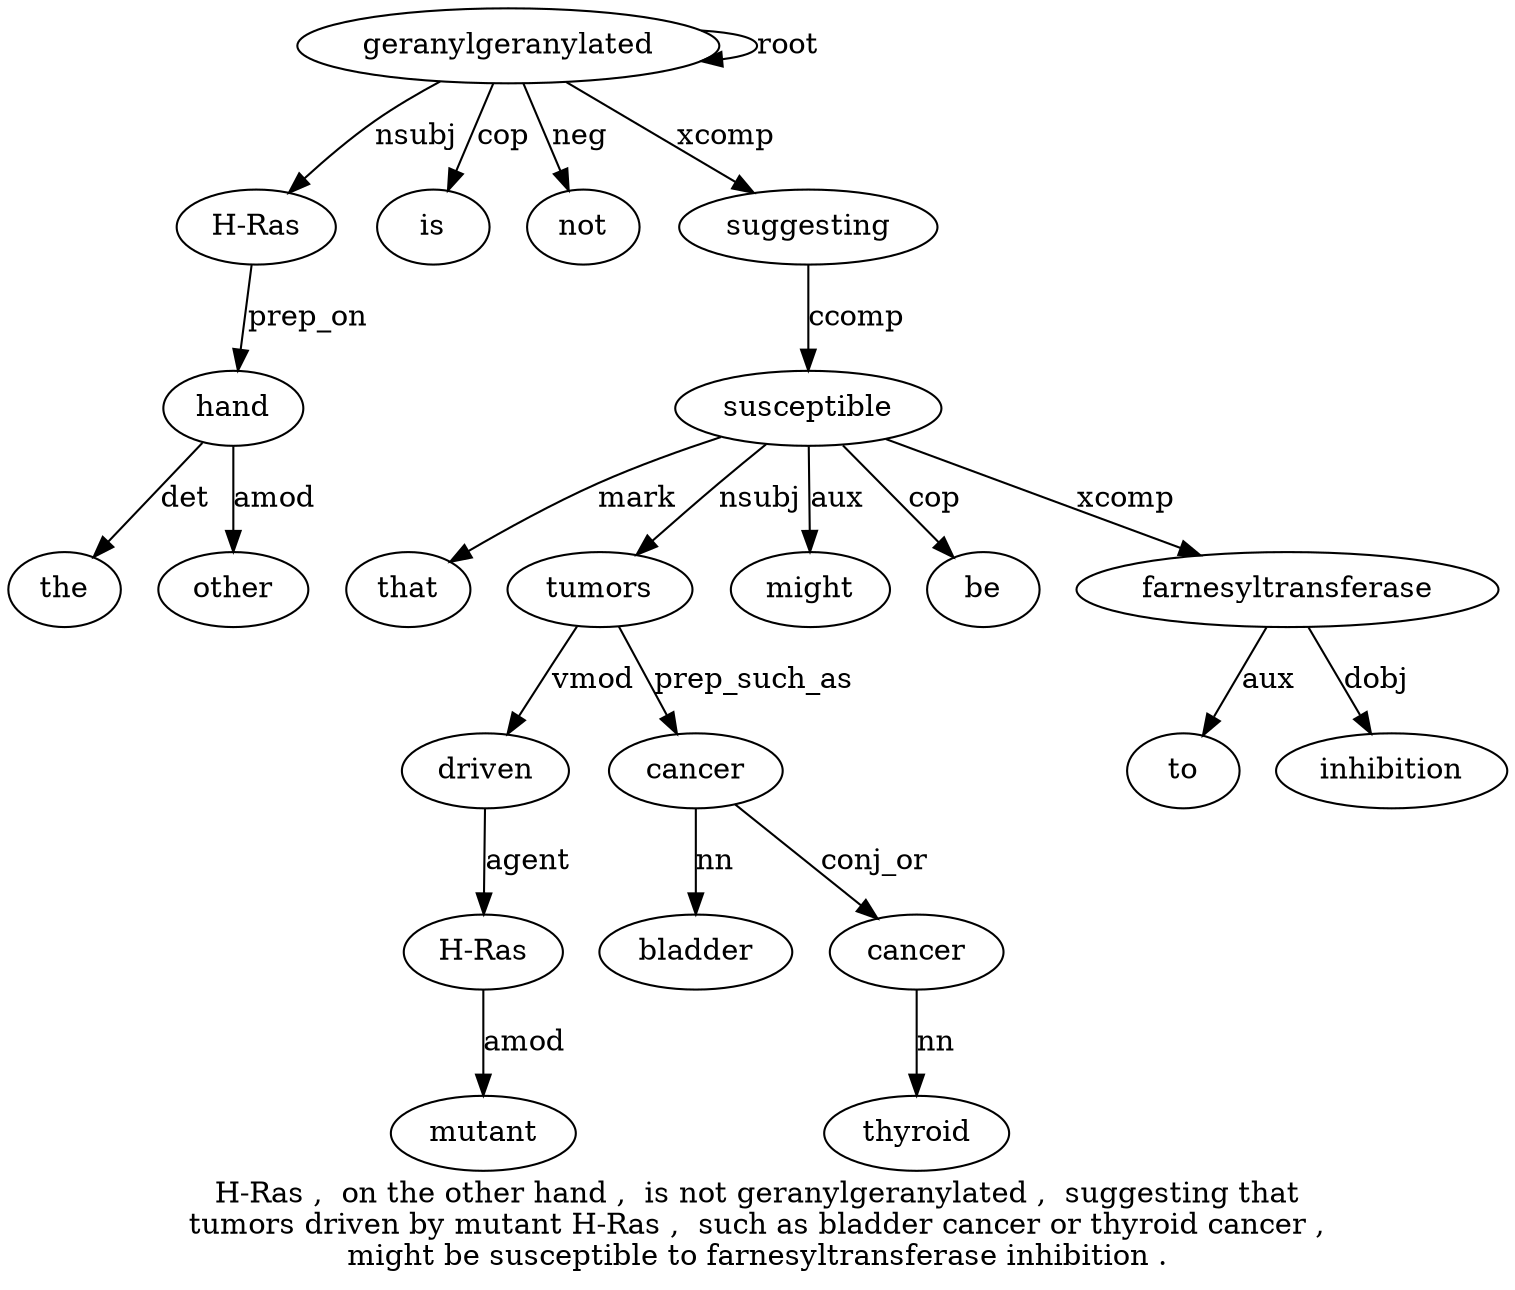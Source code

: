digraph "H-Ras ,  on the other hand ,  is not geranylgeranylated ,  suggesting that tumors driven by mutant H-Ras ,  such as bladder cancer or thyroid cancer ,  might be susceptible to farnesyltransferase inhibition ." {
label="H-Ras ,  on the other hand ,  is not geranylgeranylated ,  suggesting that
tumors driven by mutant H-Ras ,  such as bladder cancer or thyroid cancer ,
might be susceptible to farnesyltransferase inhibition .";
geranylgeranylated10 [style=filled, fillcolor=white, label=geranylgeranylated];
"H-Ras1" [style=filled, fillcolor=white, label="H-Ras"];
geranylgeranylated10 -> "H-Ras1"  [label=nsubj];
hand6 [style=filled, fillcolor=white, label=hand];
the4 [style=filled, fillcolor=white, label=the];
hand6 -> the4  [label=det];
other5 [style=filled, fillcolor=white, label=other];
hand6 -> other5  [label=amod];
"H-Ras1" -> hand6  [label=prep_on];
is8 [style=filled, fillcolor=white, label=is];
geranylgeranylated10 -> is8  [label=cop];
not9 [style=filled, fillcolor=white, label=not];
geranylgeranylated10 -> not9  [label=neg];
geranylgeranylated10 -> geranylgeranylated10  [label=root];
suggesting12 [style=filled, fillcolor=white, label=suggesting];
geranylgeranylated10 -> suggesting12  [label=xcomp];
susceptible30 [style=filled, fillcolor=white, label=susceptible];
that13 [style=filled, fillcolor=white, label=that];
susceptible30 -> that13  [label=mark];
tumors14 [style=filled, fillcolor=white, label=tumors];
susceptible30 -> tumors14  [label=nsubj];
driven15 [style=filled, fillcolor=white, label=driven];
tumors14 -> driven15  [label=vmod];
"H-Ras18" [style=filled, fillcolor=white, label="H-Ras"];
mutant17 [style=filled, fillcolor=white, label=mutant];
"H-Ras18" -> mutant17  [label=amod];
driven15 -> "H-Ras18"  [label=agent];
cancer23 [style=filled, fillcolor=white, label=cancer];
bladder22 [style=filled, fillcolor=white, label=bladder];
cancer23 -> bladder22  [label=nn];
tumors14 -> cancer23  [label=prep_such_as];
cancer26 [style=filled, fillcolor=white, label=cancer];
thyroid25 [style=filled, fillcolor=white, label=thyroid];
cancer26 -> thyroid25  [label=nn];
cancer23 -> cancer26  [label=conj_or];
might28 [style=filled, fillcolor=white, label=might];
susceptible30 -> might28  [label=aux];
be29 [style=filled, fillcolor=white, label=be];
susceptible30 -> be29  [label=cop];
suggesting12 -> susceptible30  [label=ccomp];
farnesyltransferase32 [style=filled, fillcolor=white, label=farnesyltransferase];
to31 [style=filled, fillcolor=white, label=to];
farnesyltransferase32 -> to31  [label=aux];
susceptible30 -> farnesyltransferase32  [label=xcomp];
inhibition33 [style=filled, fillcolor=white, label=inhibition];
farnesyltransferase32 -> inhibition33  [label=dobj];
}
